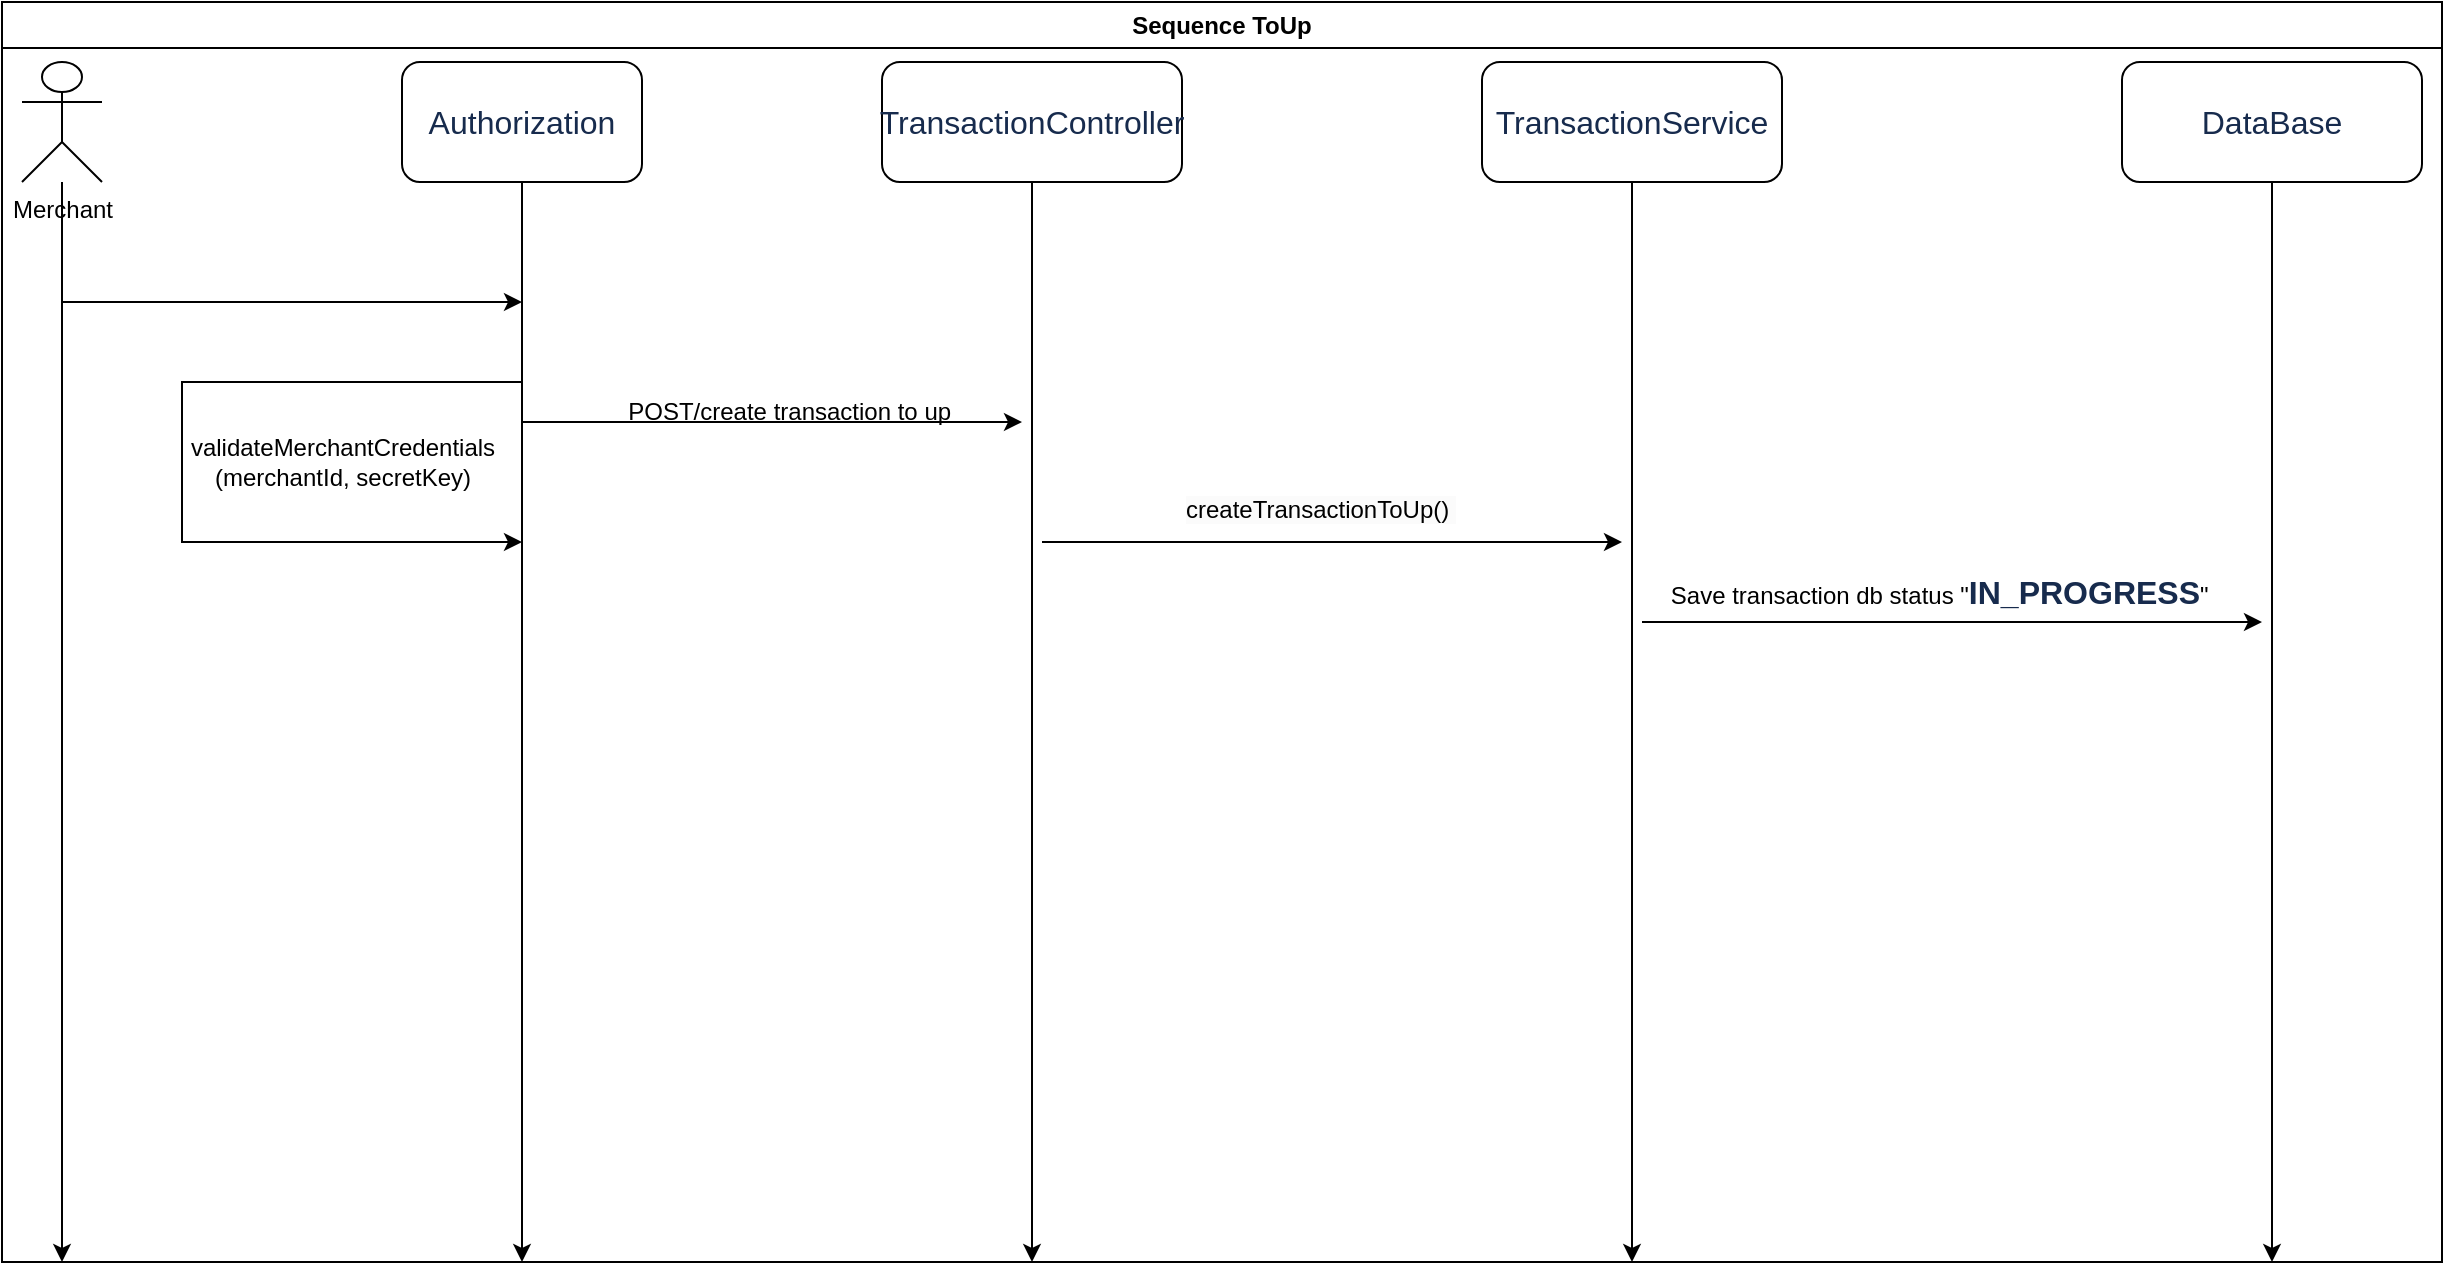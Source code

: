 <mxfile version="24.4.13" type="github">
  <diagram name="Страница — 1" id="QkjMnebBNvD1CY4YaZws">
    <mxGraphModel dx="1558" dy="978" grid="1" gridSize="10" guides="1" tooltips="1" connect="1" arrows="1" fold="1" page="1" pageScale="1" pageWidth="1200" pageHeight="1920" math="0" shadow="0">
      <root>
        <mxCell id="0" />
        <mxCell id="1" parent="0" />
        <mxCell id="in_lbkx57RXxJAt5Xgn_-2" style="edgeStyle=orthogonalEdgeStyle;rounded=0;orthogonalLoop=1;jettySize=auto;html=1;" edge="1" parent="1" source="in_lbkx57RXxJAt5Xgn_-1">
          <mxGeometry relative="1" as="geometry">
            <mxPoint x="100" y="640" as="targetPoint" />
          </mxGeometry>
        </mxCell>
        <mxCell id="in_lbkx57RXxJAt5Xgn_-1" value="Merchant" style="shape=umlActor;verticalLabelPosition=bottom;verticalAlign=top;html=1;outlineConnect=0;" vertex="1" parent="1">
          <mxGeometry x="80" y="40" width="40" height="60" as="geometry" />
        </mxCell>
        <mxCell id="in_lbkx57RXxJAt5Xgn_-4" style="edgeStyle=orthogonalEdgeStyle;rounded=0;orthogonalLoop=1;jettySize=auto;html=1;" edge="1" parent="1" source="in_lbkx57RXxJAt5Xgn_-3">
          <mxGeometry relative="1" as="geometry">
            <mxPoint x="330" y="640" as="targetPoint" />
          </mxGeometry>
        </mxCell>
        <mxCell id="in_lbkx57RXxJAt5Xgn_-3" value="&lt;span id=&quot;docs-internal-guid-a9b365a5-7fff-fbb6-c31a-f1ebf513543c&quot;&gt;&lt;span style=&quot;font-size: 12pt; font-family: Arial, sans-serif; color: rgb(23, 43, 77); background-color: transparent; font-variant-numeric: normal; font-variant-east-asian: normal; font-variant-alternates: normal; font-variant-position: normal; vertical-align: baseline; white-space-collapse: preserve;&quot;&gt;Authorization&lt;/span&gt;&lt;/span&gt;" style="rounded=1;whiteSpace=wrap;html=1;" vertex="1" parent="1">
          <mxGeometry x="270" y="40" width="120" height="60" as="geometry" />
        </mxCell>
        <mxCell id="in_lbkx57RXxJAt5Xgn_-5" value="" style="endArrow=classic;html=1;rounded=0;" edge="1" parent="1">
          <mxGeometry width="50" height="50" relative="1" as="geometry">
            <mxPoint x="100" y="160" as="sourcePoint" />
            <mxPoint x="330" y="160" as="targetPoint" />
          </mxGeometry>
        </mxCell>
        <mxCell id="in_lbkx57RXxJAt5Xgn_-6" value="validateMerchantCredentials&lt;div&gt;(merchantId, secretKey)&lt;/div&gt;" style="text;html=1;align=center;verticalAlign=middle;resizable=0;points=[];autosize=1;strokeColor=none;fillColor=none;" vertex="1" parent="1">
          <mxGeometry x="150" y="220" width="180" height="40" as="geometry" />
        </mxCell>
        <mxCell id="in_lbkx57RXxJAt5Xgn_-7" value="" style="endArrow=classic;html=1;rounded=0;" edge="1" parent="1">
          <mxGeometry width="50" height="50" relative="1" as="geometry">
            <mxPoint x="330" y="200" as="sourcePoint" />
            <mxPoint x="330" y="280" as="targetPoint" />
            <Array as="points">
              <mxPoint x="160" y="200" />
              <mxPoint x="160" y="240" />
              <mxPoint x="160" y="280" />
            </Array>
          </mxGeometry>
        </mxCell>
        <mxCell id="in_lbkx57RXxJAt5Xgn_-9" style="edgeStyle=orthogonalEdgeStyle;rounded=0;orthogonalLoop=1;jettySize=auto;html=1;" edge="1" parent="1" source="in_lbkx57RXxJAt5Xgn_-8">
          <mxGeometry relative="1" as="geometry">
            <mxPoint x="585" y="640" as="targetPoint" />
          </mxGeometry>
        </mxCell>
        <mxCell id="in_lbkx57RXxJAt5Xgn_-8" value="&lt;font face=&quot;Arial, sans-serif&quot; color=&quot;#172b4d&quot;&gt;&lt;span style=&quot;font-size: 16px; white-space-collapse: preserve;&quot;&gt;TransactionController&lt;/span&gt;&lt;/font&gt;" style="rounded=1;whiteSpace=wrap;html=1;" vertex="1" parent="1">
          <mxGeometry x="510" y="40" width="150" height="60" as="geometry" />
        </mxCell>
        <mxCell id="in_lbkx57RXxJAt5Xgn_-10" value="" style="endArrow=classic;html=1;rounded=0;" edge="1" parent="1">
          <mxGeometry width="50" height="50" relative="1" as="geometry">
            <mxPoint x="330" y="220" as="sourcePoint" />
            <mxPoint x="580" y="220" as="targetPoint" />
          </mxGeometry>
        </mxCell>
        <mxCell id="in_lbkx57RXxJAt5Xgn_-11" value="POST/create transaction to up&amp;nbsp;" style="text;html=1;align=center;verticalAlign=middle;resizable=0;points=[];autosize=1;strokeColor=none;fillColor=none;" vertex="1" parent="1">
          <mxGeometry x="370" y="200" width="190" height="30" as="geometry" />
        </mxCell>
        <mxCell id="in_lbkx57RXxJAt5Xgn_-13" style="edgeStyle=orthogonalEdgeStyle;rounded=0;orthogonalLoop=1;jettySize=auto;html=1;" edge="1" parent="1" source="in_lbkx57RXxJAt5Xgn_-12">
          <mxGeometry relative="1" as="geometry">
            <mxPoint x="885" y="640" as="targetPoint" />
          </mxGeometry>
        </mxCell>
        <mxCell id="in_lbkx57RXxJAt5Xgn_-12" value="&lt;font face=&quot;Arial, sans-serif&quot; color=&quot;#172b4d&quot;&gt;&lt;span style=&quot;font-size: 16px; white-space-collapse: preserve;&quot;&gt;TransactionService&lt;/span&gt;&lt;/font&gt;" style="rounded=1;whiteSpace=wrap;html=1;" vertex="1" parent="1">
          <mxGeometry x="810" y="40" width="150" height="60" as="geometry" />
        </mxCell>
        <mxCell id="in_lbkx57RXxJAt5Xgn_-14" value="" style="endArrow=classic;html=1;rounded=0;" edge="1" parent="1">
          <mxGeometry width="50" height="50" relative="1" as="geometry">
            <mxPoint x="590" y="280" as="sourcePoint" />
            <mxPoint x="880" y="280" as="targetPoint" />
          </mxGeometry>
        </mxCell>
        <mxCell id="in_lbkx57RXxJAt5Xgn_-15" value="&lt;span style=&quot;color: rgb(0, 0, 0); font-family: Helvetica; font-size: 12px; font-style: normal; font-variant-ligatures: normal; font-variant-caps: normal; font-weight: 400; letter-spacing: normal; orphans: 2; text-align: center; text-indent: 0px; text-transform: none; widows: 2; word-spacing: 0px; -webkit-text-stroke-width: 0px; white-space: nowrap; background-color: rgb(251, 251, 251); text-decoration-thickness: initial; text-decoration-style: initial; text-decoration-color: initial; display: inline !important; float: none;&quot;&gt;createTransactionToUp()&amp;nbsp;&lt;/span&gt;" style="text;whiteSpace=wrap;html=1;" vertex="1" parent="1">
          <mxGeometry x="660" y="250" width="160" height="40" as="geometry" />
        </mxCell>
        <mxCell id="in_lbkx57RXxJAt5Xgn_-17" style="edgeStyle=orthogonalEdgeStyle;rounded=0;orthogonalLoop=1;jettySize=auto;html=1;" edge="1" parent="1" source="in_lbkx57RXxJAt5Xgn_-16">
          <mxGeometry relative="1" as="geometry">
            <mxPoint x="1205.0" y="640" as="targetPoint" />
          </mxGeometry>
        </mxCell>
        <mxCell id="in_lbkx57RXxJAt5Xgn_-16" value="&lt;font face=&quot;Arial, sans-serif&quot; color=&quot;#172b4d&quot;&gt;&lt;span style=&quot;font-size: 16px; white-space-collapse: preserve;&quot;&gt;DataBase&lt;/span&gt;&lt;/font&gt;" style="rounded=1;whiteSpace=wrap;html=1;" vertex="1" parent="1">
          <mxGeometry x="1130" y="40" width="150" height="60" as="geometry" />
        </mxCell>
        <mxCell id="in_lbkx57RXxJAt5Xgn_-18" value="" style="endArrow=classic;html=1;rounded=0;" edge="1" parent="1">
          <mxGeometry width="50" height="50" relative="1" as="geometry">
            <mxPoint x="890" y="320" as="sourcePoint" />
            <mxPoint x="1200" y="320" as="targetPoint" />
          </mxGeometry>
        </mxCell>
        <mxCell id="in_lbkx57RXxJAt5Xgn_-19" value="Save transaction db status &quot;&lt;span id=&quot;docs-internal-guid-c24e3a20-7fff-c267-d867-9344651e8d35&quot;&gt;&lt;span style=&quot;font-size: 12pt; font-family: Arial, sans-serif; color: rgb(23, 43, 77); background-color: transparent; font-weight: 700; font-variant-numeric: normal; font-variant-east-asian: normal; font-variant-alternates: normal; font-variant-position: normal; vertical-align: baseline; white-space: pre-wrap;&quot;&gt;IN_PROGRESS&lt;/span&gt;&lt;/span&gt;&quot;&amp;nbsp;" style="text;html=1;align=center;verticalAlign=middle;resizable=0;points=[];autosize=1;strokeColor=none;fillColor=none;" vertex="1" parent="1">
          <mxGeometry x="890" y="290" width="300" height="30" as="geometry" />
        </mxCell>
        <mxCell id="in_lbkx57RXxJAt5Xgn_-20" value="Sequence ToUp" style="swimlane;whiteSpace=wrap;html=1;" vertex="1" parent="1">
          <mxGeometry x="70" y="10" width="1220" height="630" as="geometry" />
        </mxCell>
      </root>
    </mxGraphModel>
  </diagram>
</mxfile>
